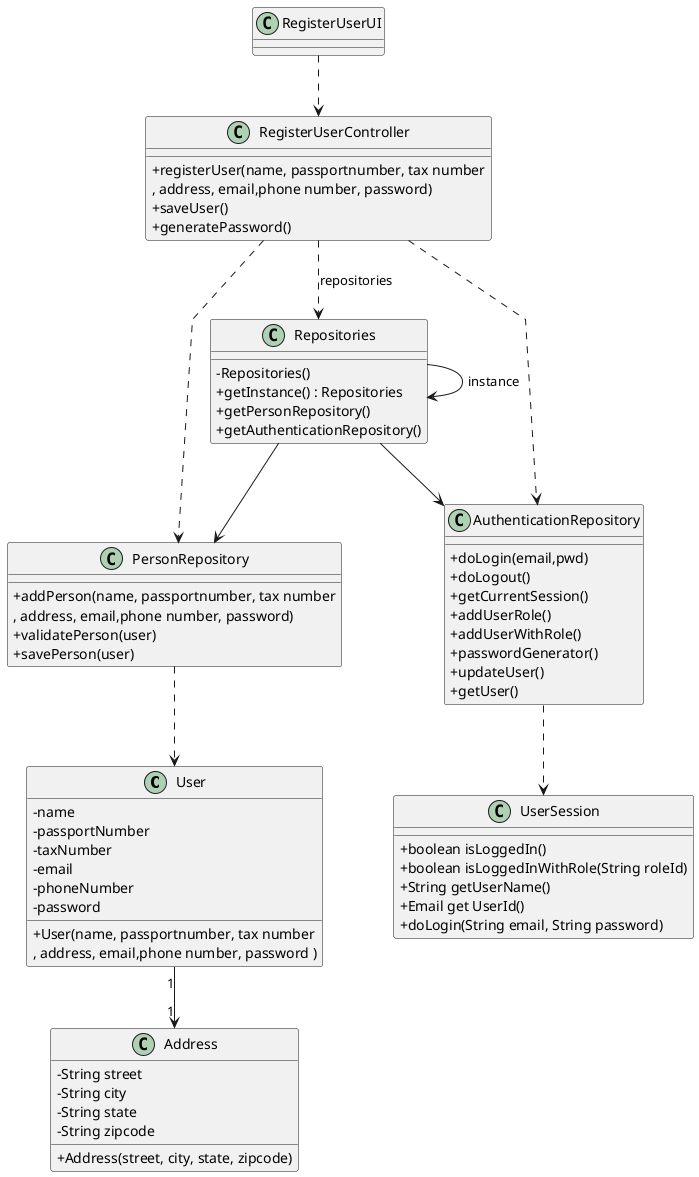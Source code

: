 @startuml
'skinparam monochrome true
skinparam packageStyle rectangle
skinparam shadowing false
skinparam linetype polyline
'skinparam linetype orto

skinparam classAttributeIconSize 0

class User {
    - name
    - passportNumber
    - taxNumber
    - email
    - phoneNumber
    - password
    + User(name, passportnumber, tax number\n, address, email,phone number, password )
}
class Repositories {
    - Repositories()
    + getInstance() : Repositories
    + getPersonRepository()
    + getAuthenticationRepository()

}
class PersonRepository{
+addPerson(name, passportnumber, tax number\n, address, email,phone number, password)
+validatePerson(user)
+savePerson(user)
}


class AuthenticationRepository{
    +doLogin(email,pwd)
    +doLogout()
    +getCurrentSession()
    +addUserRole()
    +addUserWithRole()
    +passwordGenerator()
    +updateUser()
    +getUser()
}

class UserSession{
  +boolean isLoggedIn()
  +boolean isLoggedInWithRole(String roleId)
  +String getUserName()
  +Email get UserId()
  + doLogin(String email, String password)
}


class RegisterUserController {
  +registerUser(name, passportnumber, tax number\n, address, email,phone number, password)
  +saveUser()
  +generatePassword()
}

class RegisterUserUI {

}
class Address {
  -String street
  -String city
  -String state
  -String zipcode
  +Address(street, city, state, zipcode)
}
'UI
RegisterUserUI ..> RegisterUserController

'Controller
RegisterUserController ..> AuthenticationRepository
RegisterUserController ..> PersonRepository
RegisterUserController ..> Repositories : repositories
'Repositories
Repositories --> Repositories : instance
Repositories --> PersonRepository
Repositories --> AuthenticationRepository

'AuthenticationRepository
AuthenticationRepository ..> UserSession
'/User ..> UserSession'/

PersonRepository ..> User
'User
User "1" --> "1" Address

@enduml
